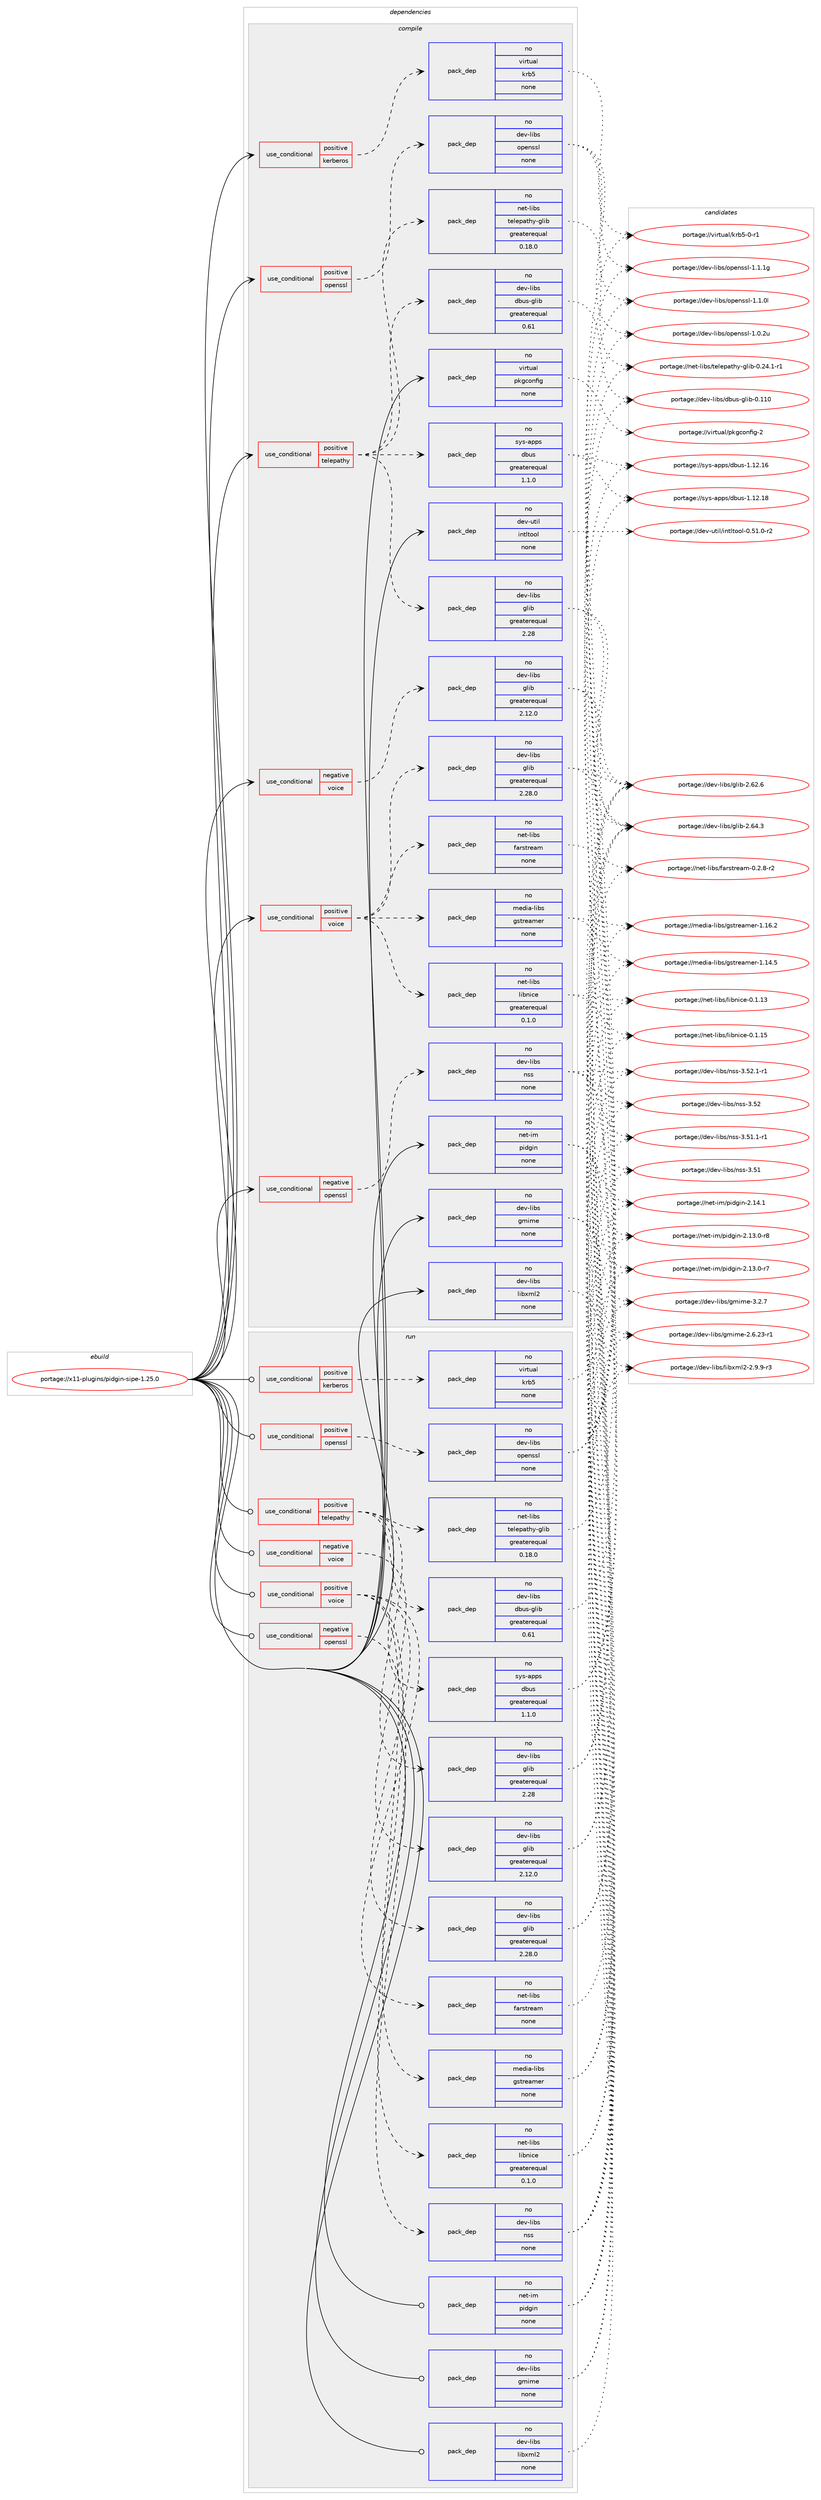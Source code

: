 digraph prolog {

# *************
# Graph options
# *************

newrank=true;
concentrate=true;
compound=true;
graph [rankdir=LR,fontname=Helvetica,fontsize=10,ranksep=1.5];#, ranksep=2.5, nodesep=0.2];
edge  [arrowhead=vee];
node  [fontname=Helvetica,fontsize=10];

# **********
# The ebuild
# **********

subgraph cluster_leftcol {
color=gray;
rank=same;
label=<<i>ebuild</i>>;
id [label="portage://x11-plugins/pidgin-sipe-1.25.0", color=red, width=4, href="../x11-plugins/pidgin-sipe-1.25.0.svg"];
}

# ****************
# The dependencies
# ****************

subgraph cluster_midcol {
color=gray;
label=<<i>dependencies</i>>;
subgraph cluster_compile {
fillcolor="#eeeeee";
style=filled;
label=<<i>compile</i>>;
subgraph cond164 {
dependency1268 [label=<<TABLE BORDER="0" CELLBORDER="1" CELLSPACING="0" CELLPADDING="4"><TR><TD ROWSPAN="3" CELLPADDING="10">use_conditional</TD></TR><TR><TD>negative</TD></TR><TR><TD>openssl</TD></TR></TABLE>>, shape=none, color=red];
subgraph pack1094 {
dependency1269 [label=<<TABLE BORDER="0" CELLBORDER="1" CELLSPACING="0" CELLPADDING="4" WIDTH="220"><TR><TD ROWSPAN="6" CELLPADDING="30">pack_dep</TD></TR><TR><TD WIDTH="110">no</TD></TR><TR><TD>dev-libs</TD></TR><TR><TD>nss</TD></TR><TR><TD>none</TD></TR><TR><TD></TD></TR></TABLE>>, shape=none, color=blue];
}
dependency1268:e -> dependency1269:w [weight=20,style="dashed",arrowhead="vee"];
}
id:e -> dependency1268:w [weight=20,style="solid",arrowhead="vee"];
subgraph cond165 {
dependency1270 [label=<<TABLE BORDER="0" CELLBORDER="1" CELLSPACING="0" CELLPADDING="4"><TR><TD ROWSPAN="3" CELLPADDING="10">use_conditional</TD></TR><TR><TD>negative</TD></TR><TR><TD>voice</TD></TR></TABLE>>, shape=none, color=red];
subgraph pack1095 {
dependency1271 [label=<<TABLE BORDER="0" CELLBORDER="1" CELLSPACING="0" CELLPADDING="4" WIDTH="220"><TR><TD ROWSPAN="6" CELLPADDING="30">pack_dep</TD></TR><TR><TD WIDTH="110">no</TD></TR><TR><TD>dev-libs</TD></TR><TR><TD>glib</TD></TR><TR><TD>greaterequal</TD></TR><TR><TD>2.12.0</TD></TR></TABLE>>, shape=none, color=blue];
}
dependency1270:e -> dependency1271:w [weight=20,style="dashed",arrowhead="vee"];
}
id:e -> dependency1270:w [weight=20,style="solid",arrowhead="vee"];
subgraph cond166 {
dependency1272 [label=<<TABLE BORDER="0" CELLBORDER="1" CELLSPACING="0" CELLPADDING="4"><TR><TD ROWSPAN="3" CELLPADDING="10">use_conditional</TD></TR><TR><TD>positive</TD></TR><TR><TD>kerberos</TD></TR></TABLE>>, shape=none, color=red];
subgraph pack1096 {
dependency1273 [label=<<TABLE BORDER="0" CELLBORDER="1" CELLSPACING="0" CELLPADDING="4" WIDTH="220"><TR><TD ROWSPAN="6" CELLPADDING="30">pack_dep</TD></TR><TR><TD WIDTH="110">no</TD></TR><TR><TD>virtual</TD></TR><TR><TD>krb5</TD></TR><TR><TD>none</TD></TR><TR><TD></TD></TR></TABLE>>, shape=none, color=blue];
}
dependency1272:e -> dependency1273:w [weight=20,style="dashed",arrowhead="vee"];
}
id:e -> dependency1272:w [weight=20,style="solid",arrowhead="vee"];
subgraph cond167 {
dependency1274 [label=<<TABLE BORDER="0" CELLBORDER="1" CELLSPACING="0" CELLPADDING="4"><TR><TD ROWSPAN="3" CELLPADDING="10">use_conditional</TD></TR><TR><TD>positive</TD></TR><TR><TD>openssl</TD></TR></TABLE>>, shape=none, color=red];
subgraph pack1097 {
dependency1275 [label=<<TABLE BORDER="0" CELLBORDER="1" CELLSPACING="0" CELLPADDING="4" WIDTH="220"><TR><TD ROWSPAN="6" CELLPADDING="30">pack_dep</TD></TR><TR><TD WIDTH="110">no</TD></TR><TR><TD>dev-libs</TD></TR><TR><TD>openssl</TD></TR><TR><TD>none</TD></TR><TR><TD></TD></TR></TABLE>>, shape=none, color=blue];
}
dependency1274:e -> dependency1275:w [weight=20,style="dashed",arrowhead="vee"];
}
id:e -> dependency1274:w [weight=20,style="solid",arrowhead="vee"];
subgraph cond168 {
dependency1276 [label=<<TABLE BORDER="0" CELLBORDER="1" CELLSPACING="0" CELLPADDING="4"><TR><TD ROWSPAN="3" CELLPADDING="10">use_conditional</TD></TR><TR><TD>positive</TD></TR><TR><TD>telepathy</TD></TR></TABLE>>, shape=none, color=red];
subgraph pack1098 {
dependency1277 [label=<<TABLE BORDER="0" CELLBORDER="1" CELLSPACING="0" CELLPADDING="4" WIDTH="220"><TR><TD ROWSPAN="6" CELLPADDING="30">pack_dep</TD></TR><TR><TD WIDTH="110">no</TD></TR><TR><TD>sys-apps</TD></TR><TR><TD>dbus</TD></TR><TR><TD>greaterequal</TD></TR><TR><TD>1.1.0</TD></TR></TABLE>>, shape=none, color=blue];
}
dependency1276:e -> dependency1277:w [weight=20,style="dashed",arrowhead="vee"];
subgraph pack1099 {
dependency1278 [label=<<TABLE BORDER="0" CELLBORDER="1" CELLSPACING="0" CELLPADDING="4" WIDTH="220"><TR><TD ROWSPAN="6" CELLPADDING="30">pack_dep</TD></TR><TR><TD WIDTH="110">no</TD></TR><TR><TD>dev-libs</TD></TR><TR><TD>dbus-glib</TD></TR><TR><TD>greaterequal</TD></TR><TR><TD>0.61</TD></TR></TABLE>>, shape=none, color=blue];
}
dependency1276:e -> dependency1278:w [weight=20,style="dashed",arrowhead="vee"];
subgraph pack1100 {
dependency1279 [label=<<TABLE BORDER="0" CELLBORDER="1" CELLSPACING="0" CELLPADDING="4" WIDTH="220"><TR><TD ROWSPAN="6" CELLPADDING="30">pack_dep</TD></TR><TR><TD WIDTH="110">no</TD></TR><TR><TD>dev-libs</TD></TR><TR><TD>glib</TD></TR><TR><TD>greaterequal</TD></TR><TR><TD>2.28</TD></TR></TABLE>>, shape=none, color=blue];
}
dependency1276:e -> dependency1279:w [weight=20,style="dashed",arrowhead="vee"];
subgraph pack1101 {
dependency1280 [label=<<TABLE BORDER="0" CELLBORDER="1" CELLSPACING="0" CELLPADDING="4" WIDTH="220"><TR><TD ROWSPAN="6" CELLPADDING="30">pack_dep</TD></TR><TR><TD WIDTH="110">no</TD></TR><TR><TD>net-libs</TD></TR><TR><TD>telepathy-glib</TD></TR><TR><TD>greaterequal</TD></TR><TR><TD>0.18.0</TD></TR></TABLE>>, shape=none, color=blue];
}
dependency1276:e -> dependency1280:w [weight=20,style="dashed",arrowhead="vee"];
}
id:e -> dependency1276:w [weight=20,style="solid",arrowhead="vee"];
subgraph cond169 {
dependency1281 [label=<<TABLE BORDER="0" CELLBORDER="1" CELLSPACING="0" CELLPADDING="4"><TR><TD ROWSPAN="3" CELLPADDING="10">use_conditional</TD></TR><TR><TD>positive</TD></TR><TR><TD>voice</TD></TR></TABLE>>, shape=none, color=red];
subgraph pack1102 {
dependency1282 [label=<<TABLE BORDER="0" CELLBORDER="1" CELLSPACING="0" CELLPADDING="4" WIDTH="220"><TR><TD ROWSPAN="6" CELLPADDING="30">pack_dep</TD></TR><TR><TD WIDTH="110">no</TD></TR><TR><TD>dev-libs</TD></TR><TR><TD>glib</TD></TR><TR><TD>greaterequal</TD></TR><TR><TD>2.28.0</TD></TR></TABLE>>, shape=none, color=blue];
}
dependency1281:e -> dependency1282:w [weight=20,style="dashed",arrowhead="vee"];
subgraph pack1103 {
dependency1283 [label=<<TABLE BORDER="0" CELLBORDER="1" CELLSPACING="0" CELLPADDING="4" WIDTH="220"><TR><TD ROWSPAN="6" CELLPADDING="30">pack_dep</TD></TR><TR><TD WIDTH="110">no</TD></TR><TR><TD>net-libs</TD></TR><TR><TD>libnice</TD></TR><TR><TD>greaterequal</TD></TR><TR><TD>0.1.0</TD></TR></TABLE>>, shape=none, color=blue];
}
dependency1281:e -> dependency1283:w [weight=20,style="dashed",arrowhead="vee"];
subgraph pack1104 {
dependency1284 [label=<<TABLE BORDER="0" CELLBORDER="1" CELLSPACING="0" CELLPADDING="4" WIDTH="220"><TR><TD ROWSPAN="6" CELLPADDING="30">pack_dep</TD></TR><TR><TD WIDTH="110">no</TD></TR><TR><TD>media-libs</TD></TR><TR><TD>gstreamer</TD></TR><TR><TD>none</TD></TR><TR><TD></TD></TR></TABLE>>, shape=none, color=blue];
}
dependency1281:e -> dependency1284:w [weight=20,style="dashed",arrowhead="vee"];
subgraph pack1105 {
dependency1285 [label=<<TABLE BORDER="0" CELLBORDER="1" CELLSPACING="0" CELLPADDING="4" WIDTH="220"><TR><TD ROWSPAN="6" CELLPADDING="30">pack_dep</TD></TR><TR><TD WIDTH="110">no</TD></TR><TR><TD>net-libs</TD></TR><TR><TD>farstream</TD></TR><TR><TD>none</TD></TR><TR><TD></TD></TR></TABLE>>, shape=none, color=blue];
}
dependency1281:e -> dependency1285:w [weight=20,style="dashed",arrowhead="vee"];
}
id:e -> dependency1281:w [weight=20,style="solid",arrowhead="vee"];
subgraph pack1106 {
dependency1286 [label=<<TABLE BORDER="0" CELLBORDER="1" CELLSPACING="0" CELLPADDING="4" WIDTH="220"><TR><TD ROWSPAN="6" CELLPADDING="30">pack_dep</TD></TR><TR><TD WIDTH="110">no</TD></TR><TR><TD>dev-libs</TD></TR><TR><TD>gmime</TD></TR><TR><TD>none</TD></TR><TR><TD></TD></TR></TABLE>>, shape=none, color=blue];
}
id:e -> dependency1286:w [weight=20,style="solid",arrowhead="vee"];
subgraph pack1107 {
dependency1287 [label=<<TABLE BORDER="0" CELLBORDER="1" CELLSPACING="0" CELLPADDING="4" WIDTH="220"><TR><TD ROWSPAN="6" CELLPADDING="30">pack_dep</TD></TR><TR><TD WIDTH="110">no</TD></TR><TR><TD>dev-libs</TD></TR><TR><TD>libxml2</TD></TR><TR><TD>none</TD></TR><TR><TD></TD></TR></TABLE>>, shape=none, color=blue];
}
id:e -> dependency1287:w [weight=20,style="solid",arrowhead="vee"];
subgraph pack1108 {
dependency1288 [label=<<TABLE BORDER="0" CELLBORDER="1" CELLSPACING="0" CELLPADDING="4" WIDTH="220"><TR><TD ROWSPAN="6" CELLPADDING="30">pack_dep</TD></TR><TR><TD WIDTH="110">no</TD></TR><TR><TD>dev-util</TD></TR><TR><TD>intltool</TD></TR><TR><TD>none</TD></TR><TR><TD></TD></TR></TABLE>>, shape=none, color=blue];
}
id:e -> dependency1288:w [weight=20,style="solid",arrowhead="vee"];
subgraph pack1109 {
dependency1289 [label=<<TABLE BORDER="0" CELLBORDER="1" CELLSPACING="0" CELLPADDING="4" WIDTH="220"><TR><TD ROWSPAN="6" CELLPADDING="30">pack_dep</TD></TR><TR><TD WIDTH="110">no</TD></TR><TR><TD>net-im</TD></TR><TR><TD>pidgin</TD></TR><TR><TD>none</TD></TR><TR><TD></TD></TR></TABLE>>, shape=none, color=blue];
}
id:e -> dependency1289:w [weight=20,style="solid",arrowhead="vee"];
subgraph pack1110 {
dependency1290 [label=<<TABLE BORDER="0" CELLBORDER="1" CELLSPACING="0" CELLPADDING="4" WIDTH="220"><TR><TD ROWSPAN="6" CELLPADDING="30">pack_dep</TD></TR><TR><TD WIDTH="110">no</TD></TR><TR><TD>virtual</TD></TR><TR><TD>pkgconfig</TD></TR><TR><TD>none</TD></TR><TR><TD></TD></TR></TABLE>>, shape=none, color=blue];
}
id:e -> dependency1290:w [weight=20,style="solid",arrowhead="vee"];
}
subgraph cluster_compileandrun {
fillcolor="#eeeeee";
style=filled;
label=<<i>compile and run</i>>;
}
subgraph cluster_run {
fillcolor="#eeeeee";
style=filled;
label=<<i>run</i>>;
subgraph cond170 {
dependency1291 [label=<<TABLE BORDER="0" CELLBORDER="1" CELLSPACING="0" CELLPADDING="4"><TR><TD ROWSPAN="3" CELLPADDING="10">use_conditional</TD></TR><TR><TD>negative</TD></TR><TR><TD>openssl</TD></TR></TABLE>>, shape=none, color=red];
subgraph pack1111 {
dependency1292 [label=<<TABLE BORDER="0" CELLBORDER="1" CELLSPACING="0" CELLPADDING="4" WIDTH="220"><TR><TD ROWSPAN="6" CELLPADDING="30">pack_dep</TD></TR><TR><TD WIDTH="110">no</TD></TR><TR><TD>dev-libs</TD></TR><TR><TD>nss</TD></TR><TR><TD>none</TD></TR><TR><TD></TD></TR></TABLE>>, shape=none, color=blue];
}
dependency1291:e -> dependency1292:w [weight=20,style="dashed",arrowhead="vee"];
}
id:e -> dependency1291:w [weight=20,style="solid",arrowhead="odot"];
subgraph cond171 {
dependency1293 [label=<<TABLE BORDER="0" CELLBORDER="1" CELLSPACING="0" CELLPADDING="4"><TR><TD ROWSPAN="3" CELLPADDING="10">use_conditional</TD></TR><TR><TD>negative</TD></TR><TR><TD>voice</TD></TR></TABLE>>, shape=none, color=red];
subgraph pack1112 {
dependency1294 [label=<<TABLE BORDER="0" CELLBORDER="1" CELLSPACING="0" CELLPADDING="4" WIDTH="220"><TR><TD ROWSPAN="6" CELLPADDING="30">pack_dep</TD></TR><TR><TD WIDTH="110">no</TD></TR><TR><TD>dev-libs</TD></TR><TR><TD>glib</TD></TR><TR><TD>greaterequal</TD></TR><TR><TD>2.12.0</TD></TR></TABLE>>, shape=none, color=blue];
}
dependency1293:e -> dependency1294:w [weight=20,style="dashed",arrowhead="vee"];
}
id:e -> dependency1293:w [weight=20,style="solid",arrowhead="odot"];
subgraph cond172 {
dependency1295 [label=<<TABLE BORDER="0" CELLBORDER="1" CELLSPACING="0" CELLPADDING="4"><TR><TD ROWSPAN="3" CELLPADDING="10">use_conditional</TD></TR><TR><TD>positive</TD></TR><TR><TD>kerberos</TD></TR></TABLE>>, shape=none, color=red];
subgraph pack1113 {
dependency1296 [label=<<TABLE BORDER="0" CELLBORDER="1" CELLSPACING="0" CELLPADDING="4" WIDTH="220"><TR><TD ROWSPAN="6" CELLPADDING="30">pack_dep</TD></TR><TR><TD WIDTH="110">no</TD></TR><TR><TD>virtual</TD></TR><TR><TD>krb5</TD></TR><TR><TD>none</TD></TR><TR><TD></TD></TR></TABLE>>, shape=none, color=blue];
}
dependency1295:e -> dependency1296:w [weight=20,style="dashed",arrowhead="vee"];
}
id:e -> dependency1295:w [weight=20,style="solid",arrowhead="odot"];
subgraph cond173 {
dependency1297 [label=<<TABLE BORDER="0" CELLBORDER="1" CELLSPACING="0" CELLPADDING="4"><TR><TD ROWSPAN="3" CELLPADDING="10">use_conditional</TD></TR><TR><TD>positive</TD></TR><TR><TD>openssl</TD></TR></TABLE>>, shape=none, color=red];
subgraph pack1114 {
dependency1298 [label=<<TABLE BORDER="0" CELLBORDER="1" CELLSPACING="0" CELLPADDING="4" WIDTH="220"><TR><TD ROWSPAN="6" CELLPADDING="30">pack_dep</TD></TR><TR><TD WIDTH="110">no</TD></TR><TR><TD>dev-libs</TD></TR><TR><TD>openssl</TD></TR><TR><TD>none</TD></TR><TR><TD></TD></TR></TABLE>>, shape=none, color=blue];
}
dependency1297:e -> dependency1298:w [weight=20,style="dashed",arrowhead="vee"];
}
id:e -> dependency1297:w [weight=20,style="solid",arrowhead="odot"];
subgraph cond174 {
dependency1299 [label=<<TABLE BORDER="0" CELLBORDER="1" CELLSPACING="0" CELLPADDING="4"><TR><TD ROWSPAN="3" CELLPADDING="10">use_conditional</TD></TR><TR><TD>positive</TD></TR><TR><TD>telepathy</TD></TR></TABLE>>, shape=none, color=red];
subgraph pack1115 {
dependency1300 [label=<<TABLE BORDER="0" CELLBORDER="1" CELLSPACING="0" CELLPADDING="4" WIDTH="220"><TR><TD ROWSPAN="6" CELLPADDING="30">pack_dep</TD></TR><TR><TD WIDTH="110">no</TD></TR><TR><TD>sys-apps</TD></TR><TR><TD>dbus</TD></TR><TR><TD>greaterequal</TD></TR><TR><TD>1.1.0</TD></TR></TABLE>>, shape=none, color=blue];
}
dependency1299:e -> dependency1300:w [weight=20,style="dashed",arrowhead="vee"];
subgraph pack1116 {
dependency1301 [label=<<TABLE BORDER="0" CELLBORDER="1" CELLSPACING="0" CELLPADDING="4" WIDTH="220"><TR><TD ROWSPAN="6" CELLPADDING="30">pack_dep</TD></TR><TR><TD WIDTH="110">no</TD></TR><TR><TD>dev-libs</TD></TR><TR><TD>dbus-glib</TD></TR><TR><TD>greaterequal</TD></TR><TR><TD>0.61</TD></TR></TABLE>>, shape=none, color=blue];
}
dependency1299:e -> dependency1301:w [weight=20,style="dashed",arrowhead="vee"];
subgraph pack1117 {
dependency1302 [label=<<TABLE BORDER="0" CELLBORDER="1" CELLSPACING="0" CELLPADDING="4" WIDTH="220"><TR><TD ROWSPAN="6" CELLPADDING="30">pack_dep</TD></TR><TR><TD WIDTH="110">no</TD></TR><TR><TD>dev-libs</TD></TR><TR><TD>glib</TD></TR><TR><TD>greaterequal</TD></TR><TR><TD>2.28</TD></TR></TABLE>>, shape=none, color=blue];
}
dependency1299:e -> dependency1302:w [weight=20,style="dashed",arrowhead="vee"];
subgraph pack1118 {
dependency1303 [label=<<TABLE BORDER="0" CELLBORDER="1" CELLSPACING="0" CELLPADDING="4" WIDTH="220"><TR><TD ROWSPAN="6" CELLPADDING="30">pack_dep</TD></TR><TR><TD WIDTH="110">no</TD></TR><TR><TD>net-libs</TD></TR><TR><TD>telepathy-glib</TD></TR><TR><TD>greaterequal</TD></TR><TR><TD>0.18.0</TD></TR></TABLE>>, shape=none, color=blue];
}
dependency1299:e -> dependency1303:w [weight=20,style="dashed",arrowhead="vee"];
}
id:e -> dependency1299:w [weight=20,style="solid",arrowhead="odot"];
subgraph cond175 {
dependency1304 [label=<<TABLE BORDER="0" CELLBORDER="1" CELLSPACING="0" CELLPADDING="4"><TR><TD ROWSPAN="3" CELLPADDING="10">use_conditional</TD></TR><TR><TD>positive</TD></TR><TR><TD>voice</TD></TR></TABLE>>, shape=none, color=red];
subgraph pack1119 {
dependency1305 [label=<<TABLE BORDER="0" CELLBORDER="1" CELLSPACING="0" CELLPADDING="4" WIDTH="220"><TR><TD ROWSPAN="6" CELLPADDING="30">pack_dep</TD></TR><TR><TD WIDTH="110">no</TD></TR><TR><TD>dev-libs</TD></TR><TR><TD>glib</TD></TR><TR><TD>greaterequal</TD></TR><TR><TD>2.28.0</TD></TR></TABLE>>, shape=none, color=blue];
}
dependency1304:e -> dependency1305:w [weight=20,style="dashed",arrowhead="vee"];
subgraph pack1120 {
dependency1306 [label=<<TABLE BORDER="0" CELLBORDER="1" CELLSPACING="0" CELLPADDING="4" WIDTH="220"><TR><TD ROWSPAN="6" CELLPADDING="30">pack_dep</TD></TR><TR><TD WIDTH="110">no</TD></TR><TR><TD>net-libs</TD></TR><TR><TD>libnice</TD></TR><TR><TD>greaterequal</TD></TR><TR><TD>0.1.0</TD></TR></TABLE>>, shape=none, color=blue];
}
dependency1304:e -> dependency1306:w [weight=20,style="dashed",arrowhead="vee"];
subgraph pack1121 {
dependency1307 [label=<<TABLE BORDER="0" CELLBORDER="1" CELLSPACING="0" CELLPADDING="4" WIDTH="220"><TR><TD ROWSPAN="6" CELLPADDING="30">pack_dep</TD></TR><TR><TD WIDTH="110">no</TD></TR><TR><TD>media-libs</TD></TR><TR><TD>gstreamer</TD></TR><TR><TD>none</TD></TR><TR><TD></TD></TR></TABLE>>, shape=none, color=blue];
}
dependency1304:e -> dependency1307:w [weight=20,style="dashed",arrowhead="vee"];
subgraph pack1122 {
dependency1308 [label=<<TABLE BORDER="0" CELLBORDER="1" CELLSPACING="0" CELLPADDING="4" WIDTH="220"><TR><TD ROWSPAN="6" CELLPADDING="30">pack_dep</TD></TR><TR><TD WIDTH="110">no</TD></TR><TR><TD>net-libs</TD></TR><TR><TD>farstream</TD></TR><TR><TD>none</TD></TR><TR><TD></TD></TR></TABLE>>, shape=none, color=blue];
}
dependency1304:e -> dependency1308:w [weight=20,style="dashed",arrowhead="vee"];
}
id:e -> dependency1304:w [weight=20,style="solid",arrowhead="odot"];
subgraph pack1123 {
dependency1309 [label=<<TABLE BORDER="0" CELLBORDER="1" CELLSPACING="0" CELLPADDING="4" WIDTH="220"><TR><TD ROWSPAN="6" CELLPADDING="30">pack_dep</TD></TR><TR><TD WIDTH="110">no</TD></TR><TR><TD>dev-libs</TD></TR><TR><TD>gmime</TD></TR><TR><TD>none</TD></TR><TR><TD></TD></TR></TABLE>>, shape=none, color=blue];
}
id:e -> dependency1309:w [weight=20,style="solid",arrowhead="odot"];
subgraph pack1124 {
dependency1310 [label=<<TABLE BORDER="0" CELLBORDER="1" CELLSPACING="0" CELLPADDING="4" WIDTH="220"><TR><TD ROWSPAN="6" CELLPADDING="30">pack_dep</TD></TR><TR><TD WIDTH="110">no</TD></TR><TR><TD>dev-libs</TD></TR><TR><TD>libxml2</TD></TR><TR><TD>none</TD></TR><TR><TD></TD></TR></TABLE>>, shape=none, color=blue];
}
id:e -> dependency1310:w [weight=20,style="solid",arrowhead="odot"];
subgraph pack1125 {
dependency1311 [label=<<TABLE BORDER="0" CELLBORDER="1" CELLSPACING="0" CELLPADDING="4" WIDTH="220"><TR><TD ROWSPAN="6" CELLPADDING="30">pack_dep</TD></TR><TR><TD WIDTH="110">no</TD></TR><TR><TD>net-im</TD></TR><TR><TD>pidgin</TD></TR><TR><TD>none</TD></TR><TR><TD></TD></TR></TABLE>>, shape=none, color=blue];
}
id:e -> dependency1311:w [weight=20,style="solid",arrowhead="odot"];
}
}

# **************
# The candidates
# **************

subgraph cluster_choices {
rank=same;
color=gray;
label=<<i>candidates</i>>;

subgraph choice1094 {
color=black;
nodesep=1;
choice100101118451081059811547110115115455146535046494511449 [label="portage://dev-libs/nss-3.52.1-r1", color=red, width=4,href="../dev-libs/nss-3.52.1-r1.svg"];
choice1001011184510810598115471101151154551465350 [label="portage://dev-libs/nss-3.52", color=red, width=4,href="../dev-libs/nss-3.52.svg"];
choice100101118451081059811547110115115455146534946494511449 [label="portage://dev-libs/nss-3.51.1-r1", color=red, width=4,href="../dev-libs/nss-3.51.1-r1.svg"];
choice1001011184510810598115471101151154551465349 [label="portage://dev-libs/nss-3.51", color=red, width=4,href="../dev-libs/nss-3.51.svg"];
dependency1269:e -> choice100101118451081059811547110115115455146535046494511449:w [style=dotted,weight="100"];
dependency1269:e -> choice1001011184510810598115471101151154551465350:w [style=dotted,weight="100"];
dependency1269:e -> choice100101118451081059811547110115115455146534946494511449:w [style=dotted,weight="100"];
dependency1269:e -> choice1001011184510810598115471101151154551465349:w [style=dotted,weight="100"];
}
subgraph choice1095 {
color=black;
nodesep=1;
choice1001011184510810598115471031081059845504654524651 [label="portage://dev-libs/glib-2.64.3", color=red, width=4,href="../dev-libs/glib-2.64.3.svg"];
choice1001011184510810598115471031081059845504654504654 [label="portage://dev-libs/glib-2.62.6", color=red, width=4,href="../dev-libs/glib-2.62.6.svg"];
dependency1271:e -> choice1001011184510810598115471031081059845504654524651:w [style=dotted,weight="100"];
dependency1271:e -> choice1001011184510810598115471031081059845504654504654:w [style=dotted,weight="100"];
}
subgraph choice1096 {
color=black;
nodesep=1;
choice1181051141161179710847107114985345484511449 [label="portage://virtual/krb5-0-r1", color=red, width=4,href="../virtual/krb5-0-r1.svg"];
dependency1273:e -> choice1181051141161179710847107114985345484511449:w [style=dotted,weight="100"];
}
subgraph choice1097 {
color=black;
nodesep=1;
choice100101118451081059811547111112101110115115108454946494649103 [label="portage://dev-libs/openssl-1.1.1g", color=red, width=4,href="../dev-libs/openssl-1.1.1g.svg"];
choice100101118451081059811547111112101110115115108454946494648108 [label="portage://dev-libs/openssl-1.1.0l", color=red, width=4,href="../dev-libs/openssl-1.1.0l.svg"];
choice100101118451081059811547111112101110115115108454946484650117 [label="portage://dev-libs/openssl-1.0.2u", color=red, width=4,href="../dev-libs/openssl-1.0.2u.svg"];
dependency1275:e -> choice100101118451081059811547111112101110115115108454946494649103:w [style=dotted,weight="100"];
dependency1275:e -> choice100101118451081059811547111112101110115115108454946494648108:w [style=dotted,weight="100"];
dependency1275:e -> choice100101118451081059811547111112101110115115108454946484650117:w [style=dotted,weight="100"];
}
subgraph choice1098 {
color=black;
nodesep=1;
choice115121115459711211211547100981171154549464950464956 [label="portage://sys-apps/dbus-1.12.18", color=red, width=4,href="../sys-apps/dbus-1.12.18.svg"];
choice115121115459711211211547100981171154549464950464954 [label="portage://sys-apps/dbus-1.12.16", color=red, width=4,href="../sys-apps/dbus-1.12.16.svg"];
dependency1277:e -> choice115121115459711211211547100981171154549464950464956:w [style=dotted,weight="100"];
dependency1277:e -> choice115121115459711211211547100981171154549464950464954:w [style=dotted,weight="100"];
}
subgraph choice1099 {
color=black;
nodesep=1;
choice100101118451081059811547100981171154510310810598454846494948 [label="portage://dev-libs/dbus-glib-0.110", color=red, width=4,href="../dev-libs/dbus-glib-0.110.svg"];
dependency1278:e -> choice100101118451081059811547100981171154510310810598454846494948:w [style=dotted,weight="100"];
}
subgraph choice1100 {
color=black;
nodesep=1;
choice1001011184510810598115471031081059845504654524651 [label="portage://dev-libs/glib-2.64.3", color=red, width=4,href="../dev-libs/glib-2.64.3.svg"];
choice1001011184510810598115471031081059845504654504654 [label="portage://dev-libs/glib-2.62.6", color=red, width=4,href="../dev-libs/glib-2.62.6.svg"];
dependency1279:e -> choice1001011184510810598115471031081059845504654524651:w [style=dotted,weight="100"];
dependency1279:e -> choice1001011184510810598115471031081059845504654504654:w [style=dotted,weight="100"];
}
subgraph choice1101 {
color=black;
nodesep=1;
choice110101116451081059811547116101108101112971161041214510310810598454846505246494511449 [label="portage://net-libs/telepathy-glib-0.24.1-r1", color=red, width=4,href="../net-libs/telepathy-glib-0.24.1-r1.svg"];
dependency1280:e -> choice110101116451081059811547116101108101112971161041214510310810598454846505246494511449:w [style=dotted,weight="100"];
}
subgraph choice1102 {
color=black;
nodesep=1;
choice1001011184510810598115471031081059845504654524651 [label="portage://dev-libs/glib-2.64.3", color=red, width=4,href="../dev-libs/glib-2.64.3.svg"];
choice1001011184510810598115471031081059845504654504654 [label="portage://dev-libs/glib-2.62.6", color=red, width=4,href="../dev-libs/glib-2.62.6.svg"];
dependency1282:e -> choice1001011184510810598115471031081059845504654524651:w [style=dotted,weight="100"];
dependency1282:e -> choice1001011184510810598115471031081059845504654504654:w [style=dotted,weight="100"];
}
subgraph choice1103 {
color=black;
nodesep=1;
choice110101116451081059811547108105981101059910145484649464953 [label="portage://net-libs/libnice-0.1.15", color=red, width=4,href="../net-libs/libnice-0.1.15.svg"];
choice110101116451081059811547108105981101059910145484649464951 [label="portage://net-libs/libnice-0.1.13", color=red, width=4,href="../net-libs/libnice-0.1.13.svg"];
dependency1283:e -> choice110101116451081059811547108105981101059910145484649464953:w [style=dotted,weight="100"];
dependency1283:e -> choice110101116451081059811547108105981101059910145484649464951:w [style=dotted,weight="100"];
}
subgraph choice1104 {
color=black;
nodesep=1;
choice109101100105974510810598115471031151161141019710910111445494649544650 [label="portage://media-libs/gstreamer-1.16.2", color=red, width=4,href="../media-libs/gstreamer-1.16.2.svg"];
choice109101100105974510810598115471031151161141019710910111445494649524653 [label="portage://media-libs/gstreamer-1.14.5", color=red, width=4,href="../media-libs/gstreamer-1.14.5.svg"];
dependency1284:e -> choice109101100105974510810598115471031151161141019710910111445494649544650:w [style=dotted,weight="100"];
dependency1284:e -> choice109101100105974510810598115471031151161141019710910111445494649524653:w [style=dotted,weight="100"];
}
subgraph choice1105 {
color=black;
nodesep=1;
choice11010111645108105981154710297114115116114101971094548465046564511450 [label="portage://net-libs/farstream-0.2.8-r2", color=red, width=4,href="../net-libs/farstream-0.2.8-r2.svg"];
dependency1285:e -> choice11010111645108105981154710297114115116114101971094548465046564511450:w [style=dotted,weight="100"];
}
subgraph choice1106 {
color=black;
nodesep=1;
choice100101118451081059811547103109105109101455146504655 [label="portage://dev-libs/gmime-3.2.7", color=red, width=4,href="../dev-libs/gmime-3.2.7.svg"];
choice100101118451081059811547103109105109101455046544650514511449 [label="portage://dev-libs/gmime-2.6.23-r1", color=red, width=4,href="../dev-libs/gmime-2.6.23-r1.svg"];
dependency1286:e -> choice100101118451081059811547103109105109101455146504655:w [style=dotted,weight="100"];
dependency1286:e -> choice100101118451081059811547103109105109101455046544650514511449:w [style=dotted,weight="100"];
}
subgraph choice1107 {
color=black;
nodesep=1;
choice10010111845108105981154710810598120109108504550465746574511451 [label="portage://dev-libs/libxml2-2.9.9-r3", color=red, width=4,href="../dev-libs/libxml2-2.9.9-r3.svg"];
dependency1287:e -> choice10010111845108105981154710810598120109108504550465746574511451:w [style=dotted,weight="100"];
}
subgraph choice1108 {
color=black;
nodesep=1;
choice1001011184511711610510847105110116108116111111108454846534946484511450 [label="portage://dev-util/intltool-0.51.0-r2", color=red, width=4,href="../dev-util/intltool-0.51.0-r2.svg"];
dependency1288:e -> choice1001011184511711610510847105110116108116111111108454846534946484511450:w [style=dotted,weight="100"];
}
subgraph choice1109 {
color=black;
nodesep=1;
choice110101116451051094711210510010310511045504649524649 [label="portage://net-im/pidgin-2.14.1", color=red, width=4,href="../net-im/pidgin-2.14.1.svg"];
choice1101011164510510947112105100103105110455046495146484511456 [label="portage://net-im/pidgin-2.13.0-r8", color=red, width=4,href="../net-im/pidgin-2.13.0-r8.svg"];
choice1101011164510510947112105100103105110455046495146484511455 [label="portage://net-im/pidgin-2.13.0-r7", color=red, width=4,href="../net-im/pidgin-2.13.0-r7.svg"];
dependency1289:e -> choice110101116451051094711210510010310511045504649524649:w [style=dotted,weight="100"];
dependency1289:e -> choice1101011164510510947112105100103105110455046495146484511456:w [style=dotted,weight="100"];
dependency1289:e -> choice1101011164510510947112105100103105110455046495146484511455:w [style=dotted,weight="100"];
}
subgraph choice1110 {
color=black;
nodesep=1;
choice1181051141161179710847112107103991111101021051034550 [label="portage://virtual/pkgconfig-2", color=red, width=4,href="../virtual/pkgconfig-2.svg"];
dependency1290:e -> choice1181051141161179710847112107103991111101021051034550:w [style=dotted,weight="100"];
}
subgraph choice1111 {
color=black;
nodesep=1;
choice100101118451081059811547110115115455146535046494511449 [label="portage://dev-libs/nss-3.52.1-r1", color=red, width=4,href="../dev-libs/nss-3.52.1-r1.svg"];
choice1001011184510810598115471101151154551465350 [label="portage://dev-libs/nss-3.52", color=red, width=4,href="../dev-libs/nss-3.52.svg"];
choice100101118451081059811547110115115455146534946494511449 [label="portage://dev-libs/nss-3.51.1-r1", color=red, width=4,href="../dev-libs/nss-3.51.1-r1.svg"];
choice1001011184510810598115471101151154551465349 [label="portage://dev-libs/nss-3.51", color=red, width=4,href="../dev-libs/nss-3.51.svg"];
dependency1292:e -> choice100101118451081059811547110115115455146535046494511449:w [style=dotted,weight="100"];
dependency1292:e -> choice1001011184510810598115471101151154551465350:w [style=dotted,weight="100"];
dependency1292:e -> choice100101118451081059811547110115115455146534946494511449:w [style=dotted,weight="100"];
dependency1292:e -> choice1001011184510810598115471101151154551465349:w [style=dotted,weight="100"];
}
subgraph choice1112 {
color=black;
nodesep=1;
choice1001011184510810598115471031081059845504654524651 [label="portage://dev-libs/glib-2.64.3", color=red, width=4,href="../dev-libs/glib-2.64.3.svg"];
choice1001011184510810598115471031081059845504654504654 [label="portage://dev-libs/glib-2.62.6", color=red, width=4,href="../dev-libs/glib-2.62.6.svg"];
dependency1294:e -> choice1001011184510810598115471031081059845504654524651:w [style=dotted,weight="100"];
dependency1294:e -> choice1001011184510810598115471031081059845504654504654:w [style=dotted,weight="100"];
}
subgraph choice1113 {
color=black;
nodesep=1;
choice1181051141161179710847107114985345484511449 [label="portage://virtual/krb5-0-r1", color=red, width=4,href="../virtual/krb5-0-r1.svg"];
dependency1296:e -> choice1181051141161179710847107114985345484511449:w [style=dotted,weight="100"];
}
subgraph choice1114 {
color=black;
nodesep=1;
choice100101118451081059811547111112101110115115108454946494649103 [label="portage://dev-libs/openssl-1.1.1g", color=red, width=4,href="../dev-libs/openssl-1.1.1g.svg"];
choice100101118451081059811547111112101110115115108454946494648108 [label="portage://dev-libs/openssl-1.1.0l", color=red, width=4,href="../dev-libs/openssl-1.1.0l.svg"];
choice100101118451081059811547111112101110115115108454946484650117 [label="portage://dev-libs/openssl-1.0.2u", color=red, width=4,href="../dev-libs/openssl-1.0.2u.svg"];
dependency1298:e -> choice100101118451081059811547111112101110115115108454946494649103:w [style=dotted,weight="100"];
dependency1298:e -> choice100101118451081059811547111112101110115115108454946494648108:w [style=dotted,weight="100"];
dependency1298:e -> choice100101118451081059811547111112101110115115108454946484650117:w [style=dotted,weight="100"];
}
subgraph choice1115 {
color=black;
nodesep=1;
choice115121115459711211211547100981171154549464950464956 [label="portage://sys-apps/dbus-1.12.18", color=red, width=4,href="../sys-apps/dbus-1.12.18.svg"];
choice115121115459711211211547100981171154549464950464954 [label="portage://sys-apps/dbus-1.12.16", color=red, width=4,href="../sys-apps/dbus-1.12.16.svg"];
dependency1300:e -> choice115121115459711211211547100981171154549464950464956:w [style=dotted,weight="100"];
dependency1300:e -> choice115121115459711211211547100981171154549464950464954:w [style=dotted,weight="100"];
}
subgraph choice1116 {
color=black;
nodesep=1;
choice100101118451081059811547100981171154510310810598454846494948 [label="portage://dev-libs/dbus-glib-0.110", color=red, width=4,href="../dev-libs/dbus-glib-0.110.svg"];
dependency1301:e -> choice100101118451081059811547100981171154510310810598454846494948:w [style=dotted,weight="100"];
}
subgraph choice1117 {
color=black;
nodesep=1;
choice1001011184510810598115471031081059845504654524651 [label="portage://dev-libs/glib-2.64.3", color=red, width=4,href="../dev-libs/glib-2.64.3.svg"];
choice1001011184510810598115471031081059845504654504654 [label="portage://dev-libs/glib-2.62.6", color=red, width=4,href="../dev-libs/glib-2.62.6.svg"];
dependency1302:e -> choice1001011184510810598115471031081059845504654524651:w [style=dotted,weight="100"];
dependency1302:e -> choice1001011184510810598115471031081059845504654504654:w [style=dotted,weight="100"];
}
subgraph choice1118 {
color=black;
nodesep=1;
choice110101116451081059811547116101108101112971161041214510310810598454846505246494511449 [label="portage://net-libs/telepathy-glib-0.24.1-r1", color=red, width=4,href="../net-libs/telepathy-glib-0.24.1-r1.svg"];
dependency1303:e -> choice110101116451081059811547116101108101112971161041214510310810598454846505246494511449:w [style=dotted,weight="100"];
}
subgraph choice1119 {
color=black;
nodesep=1;
choice1001011184510810598115471031081059845504654524651 [label="portage://dev-libs/glib-2.64.3", color=red, width=4,href="../dev-libs/glib-2.64.3.svg"];
choice1001011184510810598115471031081059845504654504654 [label="portage://dev-libs/glib-2.62.6", color=red, width=4,href="../dev-libs/glib-2.62.6.svg"];
dependency1305:e -> choice1001011184510810598115471031081059845504654524651:w [style=dotted,weight="100"];
dependency1305:e -> choice1001011184510810598115471031081059845504654504654:w [style=dotted,weight="100"];
}
subgraph choice1120 {
color=black;
nodesep=1;
choice110101116451081059811547108105981101059910145484649464953 [label="portage://net-libs/libnice-0.1.15", color=red, width=4,href="../net-libs/libnice-0.1.15.svg"];
choice110101116451081059811547108105981101059910145484649464951 [label="portage://net-libs/libnice-0.1.13", color=red, width=4,href="../net-libs/libnice-0.1.13.svg"];
dependency1306:e -> choice110101116451081059811547108105981101059910145484649464953:w [style=dotted,weight="100"];
dependency1306:e -> choice110101116451081059811547108105981101059910145484649464951:w [style=dotted,weight="100"];
}
subgraph choice1121 {
color=black;
nodesep=1;
choice109101100105974510810598115471031151161141019710910111445494649544650 [label="portage://media-libs/gstreamer-1.16.2", color=red, width=4,href="../media-libs/gstreamer-1.16.2.svg"];
choice109101100105974510810598115471031151161141019710910111445494649524653 [label="portage://media-libs/gstreamer-1.14.5", color=red, width=4,href="../media-libs/gstreamer-1.14.5.svg"];
dependency1307:e -> choice109101100105974510810598115471031151161141019710910111445494649544650:w [style=dotted,weight="100"];
dependency1307:e -> choice109101100105974510810598115471031151161141019710910111445494649524653:w [style=dotted,weight="100"];
}
subgraph choice1122 {
color=black;
nodesep=1;
choice11010111645108105981154710297114115116114101971094548465046564511450 [label="portage://net-libs/farstream-0.2.8-r2", color=red, width=4,href="../net-libs/farstream-0.2.8-r2.svg"];
dependency1308:e -> choice11010111645108105981154710297114115116114101971094548465046564511450:w [style=dotted,weight="100"];
}
subgraph choice1123 {
color=black;
nodesep=1;
choice100101118451081059811547103109105109101455146504655 [label="portage://dev-libs/gmime-3.2.7", color=red, width=4,href="../dev-libs/gmime-3.2.7.svg"];
choice100101118451081059811547103109105109101455046544650514511449 [label="portage://dev-libs/gmime-2.6.23-r1", color=red, width=4,href="../dev-libs/gmime-2.6.23-r1.svg"];
dependency1309:e -> choice100101118451081059811547103109105109101455146504655:w [style=dotted,weight="100"];
dependency1309:e -> choice100101118451081059811547103109105109101455046544650514511449:w [style=dotted,weight="100"];
}
subgraph choice1124 {
color=black;
nodesep=1;
choice10010111845108105981154710810598120109108504550465746574511451 [label="portage://dev-libs/libxml2-2.9.9-r3", color=red, width=4,href="../dev-libs/libxml2-2.9.9-r3.svg"];
dependency1310:e -> choice10010111845108105981154710810598120109108504550465746574511451:w [style=dotted,weight="100"];
}
subgraph choice1125 {
color=black;
nodesep=1;
choice110101116451051094711210510010310511045504649524649 [label="portage://net-im/pidgin-2.14.1", color=red, width=4,href="../net-im/pidgin-2.14.1.svg"];
choice1101011164510510947112105100103105110455046495146484511456 [label="portage://net-im/pidgin-2.13.0-r8", color=red, width=4,href="../net-im/pidgin-2.13.0-r8.svg"];
choice1101011164510510947112105100103105110455046495146484511455 [label="portage://net-im/pidgin-2.13.0-r7", color=red, width=4,href="../net-im/pidgin-2.13.0-r7.svg"];
dependency1311:e -> choice110101116451051094711210510010310511045504649524649:w [style=dotted,weight="100"];
dependency1311:e -> choice1101011164510510947112105100103105110455046495146484511456:w [style=dotted,weight="100"];
dependency1311:e -> choice1101011164510510947112105100103105110455046495146484511455:w [style=dotted,weight="100"];
}
}

}
